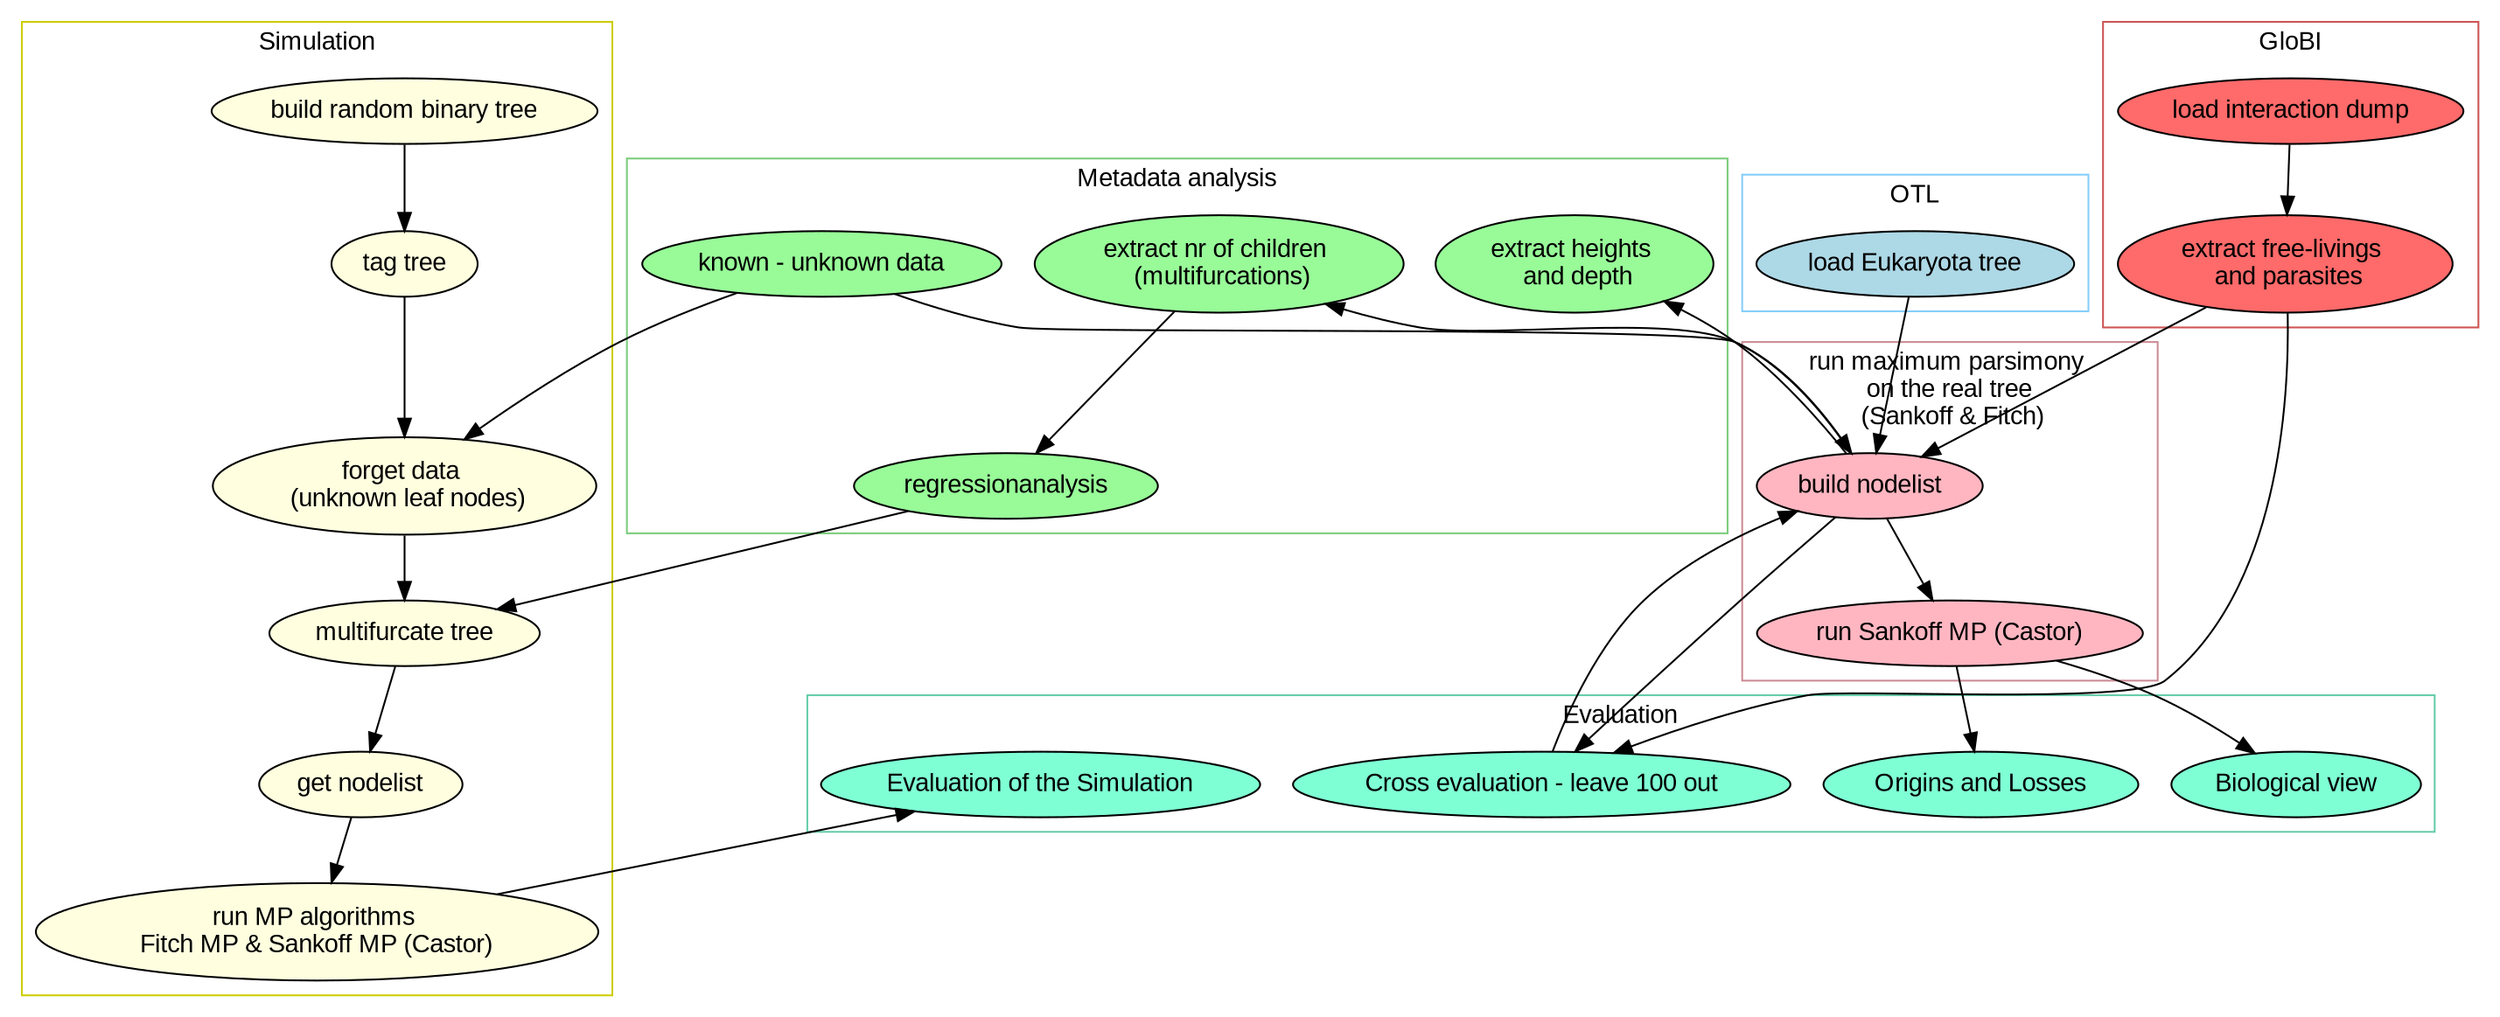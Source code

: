 digraph G {
	graph[fontname="arial"]
	node [style=filled, fontname="arial"];

	subgraph cluster_0 {
		label = "GloBI";
		node [fillcolor=indianred1];
		color=indianred3;
		a0 -> a1;
	}

	a0 [label = "load interaction dump"]
	a1 [label = "extract free-livings \n and parasites"]

	subgraph cluster_1 {
		label = "OTL";
		node [fillcolor=lightblue];
		color=lightskyblue
		b0;
	}

	b0 [label = "load Eukaryota tree"]

	subgraph cluster_2 {
		label = "Metadata analysis";
		node [fillcolor=palegreen];
		color=palegreen3
		c0;
		c1;
		c2 -> c3;
	}

	c0 [label = "known - unknown data"]
	c1 [label = "extract heights \n and depth"]
	c2 [label = "extract nr of children \n (multifurcations)"]
	c3 [label = "regressionanalysis"]

	subgraph cluster_3 {
		label = "Simulation";
		node [fillcolor=lightyellow];
		color=yellow3
		d0 -> d1 -> d2 -> d3 -> d4 -> d5;
	}

	d0 [label = "build random binary tree"]
	d1 [label = "tag tree"]
	d2 [label = "forget data \n (unknown leaf nodes)"]
	d3 [label = "multifurcate tree"]
	d4 [label = "get nodelist"]
	d5 [label = "run MP algorithms \n Fitch MP & Sankoff MP (Castor) "]

	subgraph cluster_4 {
		label = "run maximum parsimony \n on the real tree \n (Sankoff & Fitch)";
		node [fillcolor=lightpink];
		color=lightpink3
		e0 -> e1;
	}
	
	e0 [label = "build nodelist"]
	e1 [label = "run Sankoff MP (Castor)"]
	
	subgraph cluster_5 {
		label = "Evaluation";
		node [fillcolor=aquamarine];
		color=aquamarine3
		f0;
		f1;
		f2;
		f3;
	}

	f0 [label = "Biological view"]
	f1 [label = "Origins and Losses"]
	f2 [label = "Cross evaluation - leave 100 out"]
	f3 [label = "Evaluation of the Simulation"]

	a1 -> e0;
	a1 -> f2;
	b0 -> e0;
	c0 -> d2;
	c0 -> e0;
	c3 -> d3;
	d5 -> f3;
	e0 -> c1;
	e0 -> c2;
	e0 -> f2;
	e1 -> f0;
	e1 -> f1;
	f2 -> e0;
}